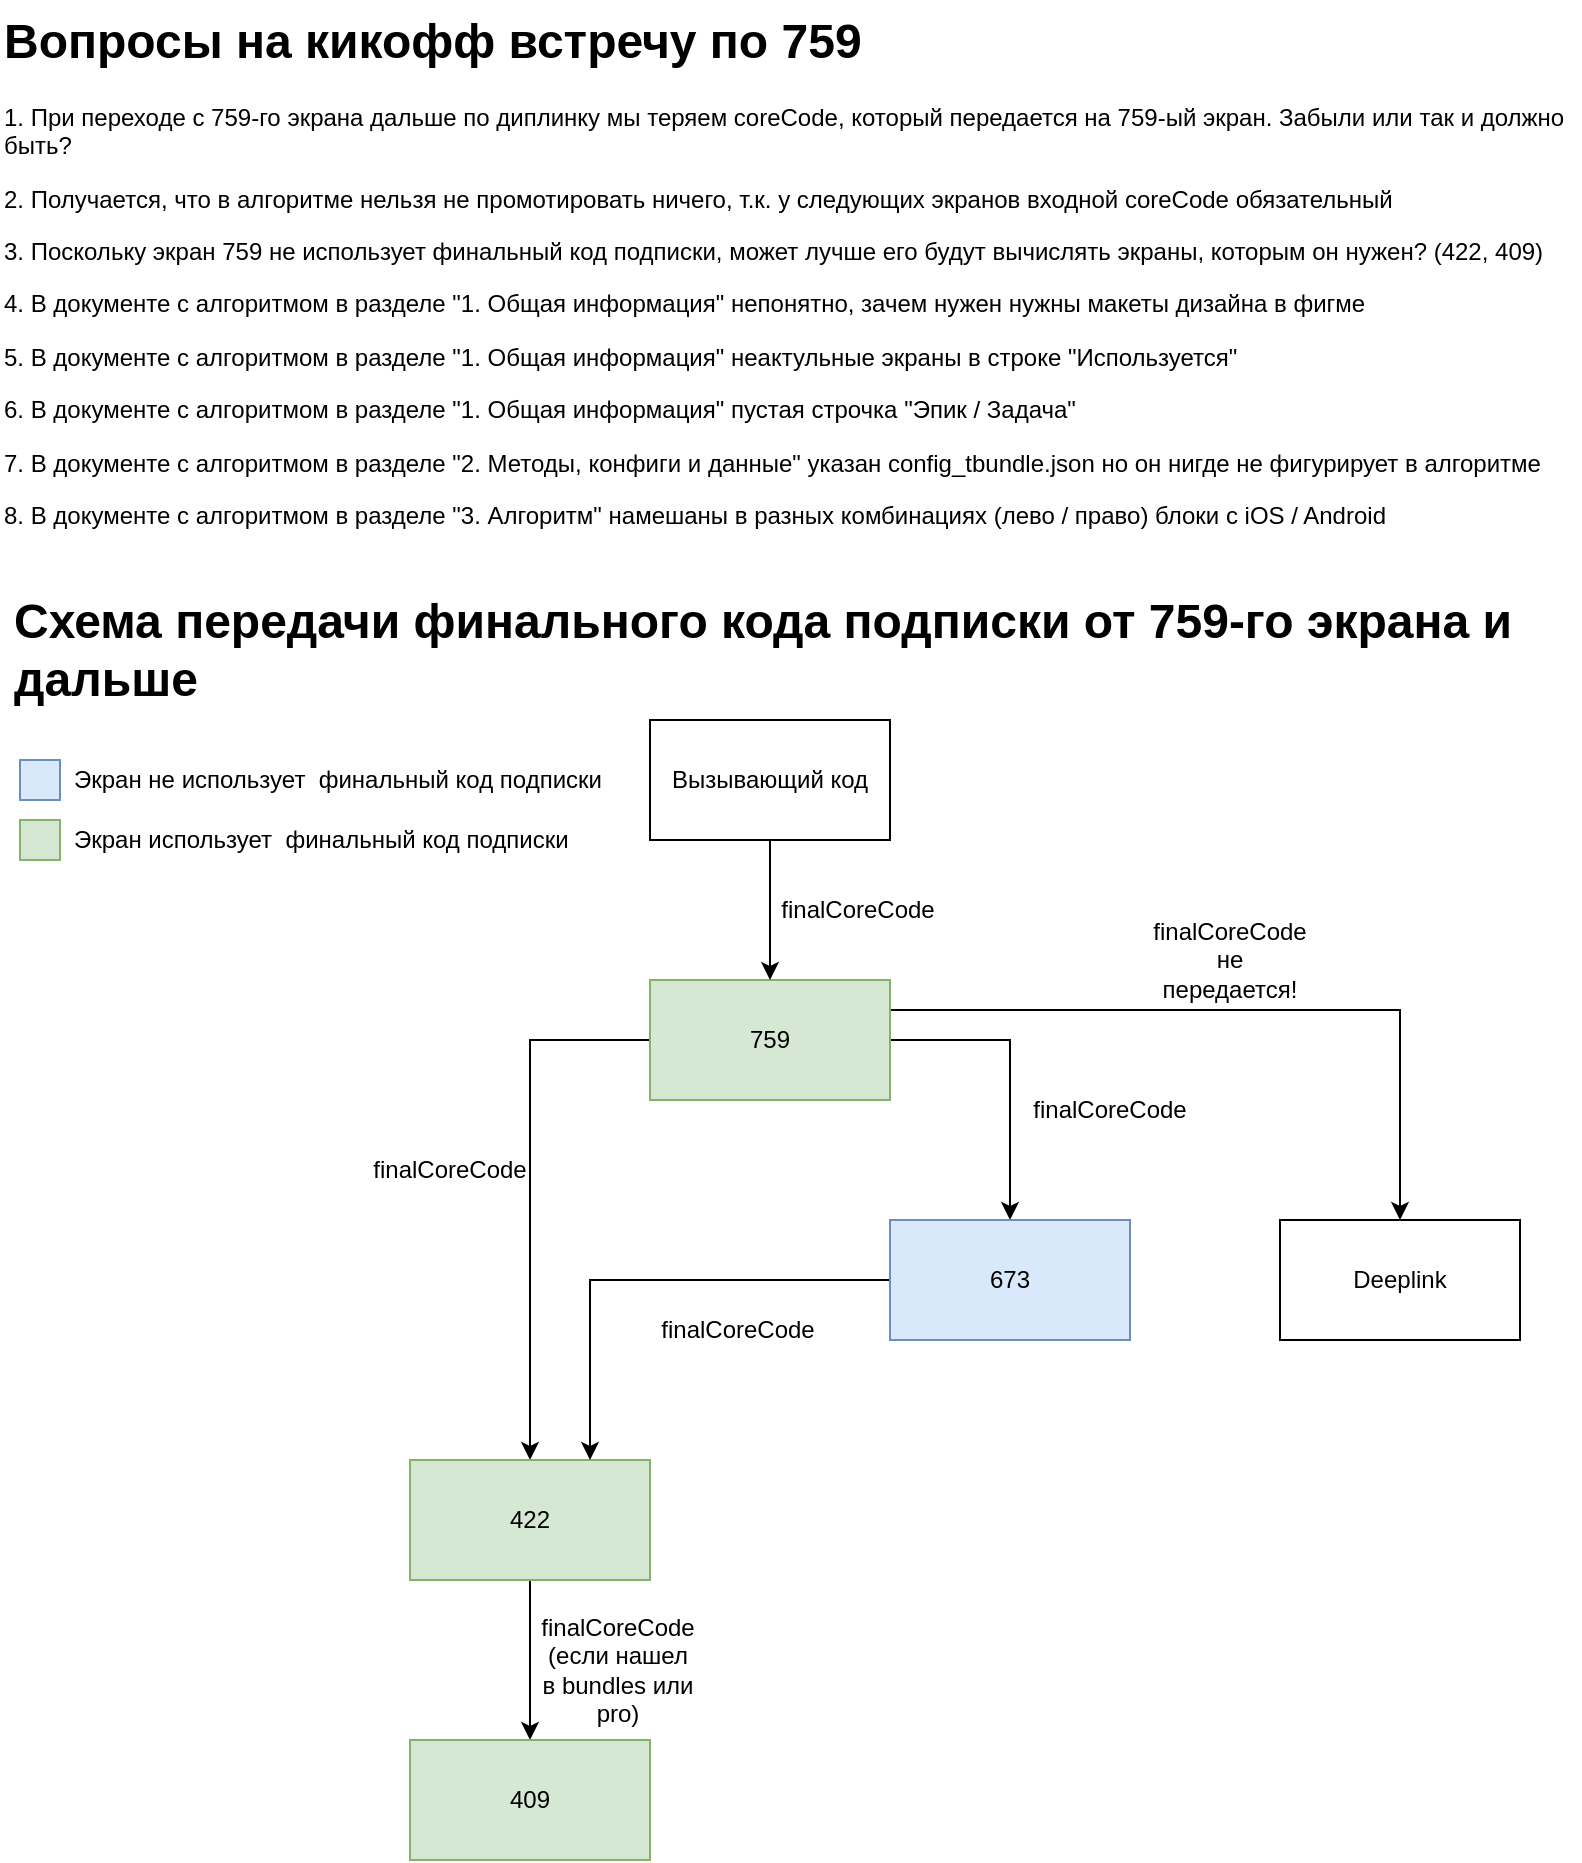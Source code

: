 <mxfile version="27.1.5">
  <diagram name="Страница — 1" id="ZVWgP0xxi2wQhGe-D-gS">
    <mxGraphModel dx="1028" dy="717" grid="1" gridSize="10" guides="1" tooltips="1" connect="1" arrows="1" fold="1" page="1" pageScale="1" pageWidth="827" pageHeight="1169" math="0" shadow="0">
      <root>
        <mxCell id="0" />
        <mxCell id="1" parent="0" />
        <mxCell id="UNi9or6etLdbR3E1mCp4-1" value="&lt;h1 style=&quot;margin-top: 0px;&quot;&gt;Вопросы на кикофф встречу по 759&lt;/h1&gt;&lt;p&gt;1. При переходе с 759-го экрана дальше по диплинку мы теряем coreCode, который передается на 759-ый экран. Забыли или так и должно быть?&lt;/p&gt;&lt;p&gt;2. Получается, что в алгоритме нельзя не промотировать ничего, т.к. у следующих экранов входной coreCode обязательный&lt;/p&gt;&lt;p&gt;3. Поскольку экран 759 не использует финальный код подписки, может лучше его будут вычислять экраны, которым он нужен? (422, 409)&lt;/p&gt;&lt;p&gt;4. В документе с алгоритмом в разделе &quot;1. Общая информация&quot; непонятно, зачем нужен нужны макеты дизайна в фигме&lt;/p&gt;&lt;p&gt;5. В документе с алгоритмом в разделе &quot;1. Общая информация&quot; неактульные экраны в строке &quot;Используется&quot;&lt;/p&gt;&lt;p&gt;6. В документе с алгоритмом в разделе &quot;1. Общая информация&quot; пустая строчка &quot;Эпик / Задача&quot;&lt;/p&gt;&lt;p&gt;7. В документе с алгоритмом в разделе &quot;2. Методы, конфиги и данные&quot; указан config_tbundle.json но он нигде не фигурирует в алгоритме&lt;/p&gt;&lt;p&gt;8. В документе с алгоритмом в разделе &quot;3. Алгоритм&quot; намешаны в разных комбинациях (лево / право) блоки с iOS / Android&lt;/p&gt;" style="text;html=1;whiteSpace=wrap;overflow=hidden;rounded=0;" parent="1" vertex="1">
          <mxGeometry x="20" y="10" width="790" height="280" as="geometry" />
        </mxCell>
        <mxCell id="UNi9or6etLdbR3E1mCp4-5" style="edgeStyle=orthogonalEdgeStyle;rounded=0;orthogonalLoop=1;jettySize=auto;html=1;exitX=1;exitY=0.5;exitDx=0;exitDy=0;" parent="1" source="UNi9or6etLdbR3E1mCp4-2" target="UNi9or6etLdbR3E1mCp4-4" edge="1">
          <mxGeometry relative="1" as="geometry" />
        </mxCell>
        <mxCell id="UNi9or6etLdbR3E1mCp4-11" style="edgeStyle=orthogonalEdgeStyle;rounded=0;orthogonalLoop=1;jettySize=auto;html=1;entryX=0.5;entryY=0;entryDx=0;entryDy=0;exitX=0;exitY=0.5;exitDx=0;exitDy=0;" parent="1" source="UNi9or6etLdbR3E1mCp4-2" target="UNi9or6etLdbR3E1mCp4-3" edge="1">
          <mxGeometry relative="1" as="geometry" />
        </mxCell>
        <mxCell id="i1716SlWejpfOcG0IwJh-7" style="edgeStyle=orthogonalEdgeStyle;rounded=0;orthogonalLoop=1;jettySize=auto;html=1;exitX=1;exitY=0.25;exitDx=0;exitDy=0;" edge="1" parent="1" source="UNi9or6etLdbR3E1mCp4-2" target="i1716SlWejpfOcG0IwJh-6">
          <mxGeometry relative="1" as="geometry" />
        </mxCell>
        <mxCell id="UNi9or6etLdbR3E1mCp4-2" value="759" style="rounded=0;whiteSpace=wrap;html=1;labelBackgroundColor=none;fillColor=#d5e8d4;strokeColor=#82b366;" parent="1" vertex="1">
          <mxGeometry x="345" y="500" width="120" height="60" as="geometry" />
        </mxCell>
        <mxCell id="UNi9or6etLdbR3E1mCp4-16" style="edgeStyle=orthogonalEdgeStyle;rounded=0;orthogonalLoop=1;jettySize=auto;html=1;" parent="1" source="UNi9or6etLdbR3E1mCp4-3" target="UNi9or6etLdbR3E1mCp4-15" edge="1">
          <mxGeometry relative="1" as="geometry" />
        </mxCell>
        <mxCell id="UNi9or6etLdbR3E1mCp4-3" value="422" style="rounded=0;whiteSpace=wrap;html=1;fillColor=#d5e8d4;strokeColor=#82b366;" parent="1" vertex="1">
          <mxGeometry x="225" y="740" width="120" height="60" as="geometry" />
        </mxCell>
        <mxCell id="UNi9or6etLdbR3E1mCp4-12" style="edgeStyle=orthogonalEdgeStyle;rounded=0;orthogonalLoop=1;jettySize=auto;html=1;entryX=0.75;entryY=0;entryDx=0;entryDy=0;" parent="1" source="UNi9or6etLdbR3E1mCp4-4" target="UNi9or6etLdbR3E1mCp4-3" edge="1">
          <mxGeometry relative="1" as="geometry" />
        </mxCell>
        <mxCell id="UNi9or6etLdbR3E1mCp4-4" value="673" style="rounded=0;whiteSpace=wrap;html=1;fillColor=#dae8fc;strokeColor=#6c8ebf;" parent="1" vertex="1">
          <mxGeometry x="465" y="620" width="120" height="60" as="geometry" />
        </mxCell>
        <mxCell id="UNi9or6etLdbR3E1mCp4-8" style="edgeStyle=orthogonalEdgeStyle;rounded=0;orthogonalLoop=1;jettySize=auto;html=1;" parent="1" source="UNi9or6etLdbR3E1mCp4-7" target="UNi9or6etLdbR3E1mCp4-2" edge="1">
          <mxGeometry relative="1" as="geometry" />
        </mxCell>
        <mxCell id="UNi9or6etLdbR3E1mCp4-7" value="Вызывающий код" style="rounded=0;whiteSpace=wrap;html=1;" parent="1" vertex="1">
          <mxGeometry x="345" y="370" width="120" height="60" as="geometry" />
        </mxCell>
        <mxCell id="UNi9or6etLdbR3E1mCp4-9" value="finalCoreCode" style="text;html=1;align=center;verticalAlign=middle;whiteSpace=wrap;rounded=0;" parent="1" vertex="1">
          <mxGeometry x="419" y="450" width="60" height="30" as="geometry" />
        </mxCell>
        <mxCell id="UNi9or6etLdbR3E1mCp4-10" value="finalCoreCode" style="text;html=1;align=center;verticalAlign=middle;whiteSpace=wrap;rounded=0;" parent="1" vertex="1">
          <mxGeometry x="545" y="550" width="60" height="30" as="geometry" />
        </mxCell>
        <mxCell id="UNi9or6etLdbR3E1mCp4-13" value="finalCoreCode" style="text;html=1;align=center;verticalAlign=middle;whiteSpace=wrap;rounded=0;" parent="1" vertex="1">
          <mxGeometry x="215" y="580" width="60" height="30" as="geometry" />
        </mxCell>
        <mxCell id="UNi9or6etLdbR3E1mCp4-14" value="finalCoreCode" style="text;html=1;align=center;verticalAlign=middle;whiteSpace=wrap;rounded=0;" parent="1" vertex="1">
          <mxGeometry x="359" y="660" width="60" height="30" as="geometry" />
        </mxCell>
        <mxCell id="UNi9or6etLdbR3E1mCp4-15" value="409" style="rounded=0;whiteSpace=wrap;html=1;fillColor=#d5e8d4;strokeColor=#82b366;" parent="1" vertex="1">
          <mxGeometry x="225" y="880" width="120" height="60" as="geometry" />
        </mxCell>
        <mxCell id="UNi9or6etLdbR3E1mCp4-17" value="finalCoreCode (если нашел в bundles или pro)" style="text;html=1;align=center;verticalAlign=middle;whiteSpace=wrap;rounded=0;" parent="1" vertex="1">
          <mxGeometry x="299" y="830" width="60" height="30" as="geometry" />
        </mxCell>
        <mxCell id="UNi9or6etLdbR3E1mCp4-18" value="Схема передачи финального кода подписки от 759-го экрана и дальше" style="text;html=1;align=left;verticalAlign=middle;whiteSpace=wrap;rounded=0;fontStyle=1;fontSize=24;" parent="1" vertex="1">
          <mxGeometry x="25" y="320" width="780" height="30" as="geometry" />
        </mxCell>
        <mxCell id="i1716SlWejpfOcG0IwJh-1" value="" style="rounded=0;whiteSpace=wrap;html=1;fillColor=#dae8fc;strokeColor=#6c8ebf;" vertex="1" parent="1">
          <mxGeometry x="30" y="390" width="20" height="20" as="geometry" />
        </mxCell>
        <mxCell id="i1716SlWejpfOcG0IwJh-3" value="" style="rounded=0;whiteSpace=wrap;html=1;fillColor=#d5e8d4;strokeColor=#82b366;" vertex="1" parent="1">
          <mxGeometry x="30" y="420" width="20" height="20" as="geometry" />
        </mxCell>
        <mxCell id="i1716SlWejpfOcG0IwJh-4" value="Экран не использует &amp;nbsp;финальный код подписки" style="text;html=1;align=left;verticalAlign=middle;whiteSpace=wrap;rounded=0;" vertex="1" parent="1">
          <mxGeometry x="55" y="385" width="290" height="30" as="geometry" />
        </mxCell>
        <mxCell id="i1716SlWejpfOcG0IwJh-5" value="Экран использует &amp;nbsp;финальный код подписки" style="text;html=1;align=left;verticalAlign=middle;whiteSpace=wrap;rounded=0;" vertex="1" parent="1">
          <mxGeometry x="55" y="415" width="290" height="30" as="geometry" />
        </mxCell>
        <mxCell id="i1716SlWejpfOcG0IwJh-6" value="Deeplink" style="rounded=0;whiteSpace=wrap;html=1;" vertex="1" parent="1">
          <mxGeometry x="660" y="620" width="120" height="60" as="geometry" />
        </mxCell>
        <mxCell id="i1716SlWejpfOcG0IwJh-8" value="finalCoreCode не передается!" style="text;html=1;align=center;verticalAlign=middle;whiteSpace=wrap;rounded=0;" vertex="1" parent="1">
          <mxGeometry x="605" y="470" width="60" height="40" as="geometry" />
        </mxCell>
      </root>
    </mxGraphModel>
  </diagram>
</mxfile>
